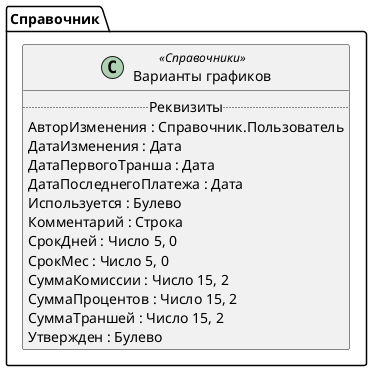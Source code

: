 ﻿@startuml ВариантыГрафиковКредитовИДепозитов
'!include templates.wsd
'..\include templates.wsd
class Справочник.ВариантыГрафиковКредитовИДепозитов as "Варианты графиков" <<Справочники>>
{
..Реквизиты..
АвторИзменения : Справочник.Пользователь
ДатаИзменения : Дата
ДатаПервогоТранша : Дата
ДатаПоследнегоПлатежа : Дата
Используется : Булево
Комментарий : Строка
СрокДней : Число 5, 0
СрокМес : Число 5, 0
СуммаКомиссии : Число 15, 2
СуммаПроцентов : Число 15, 2
СуммаТраншей : Число 15, 2
Утвержден : Булево
}
@enduml
